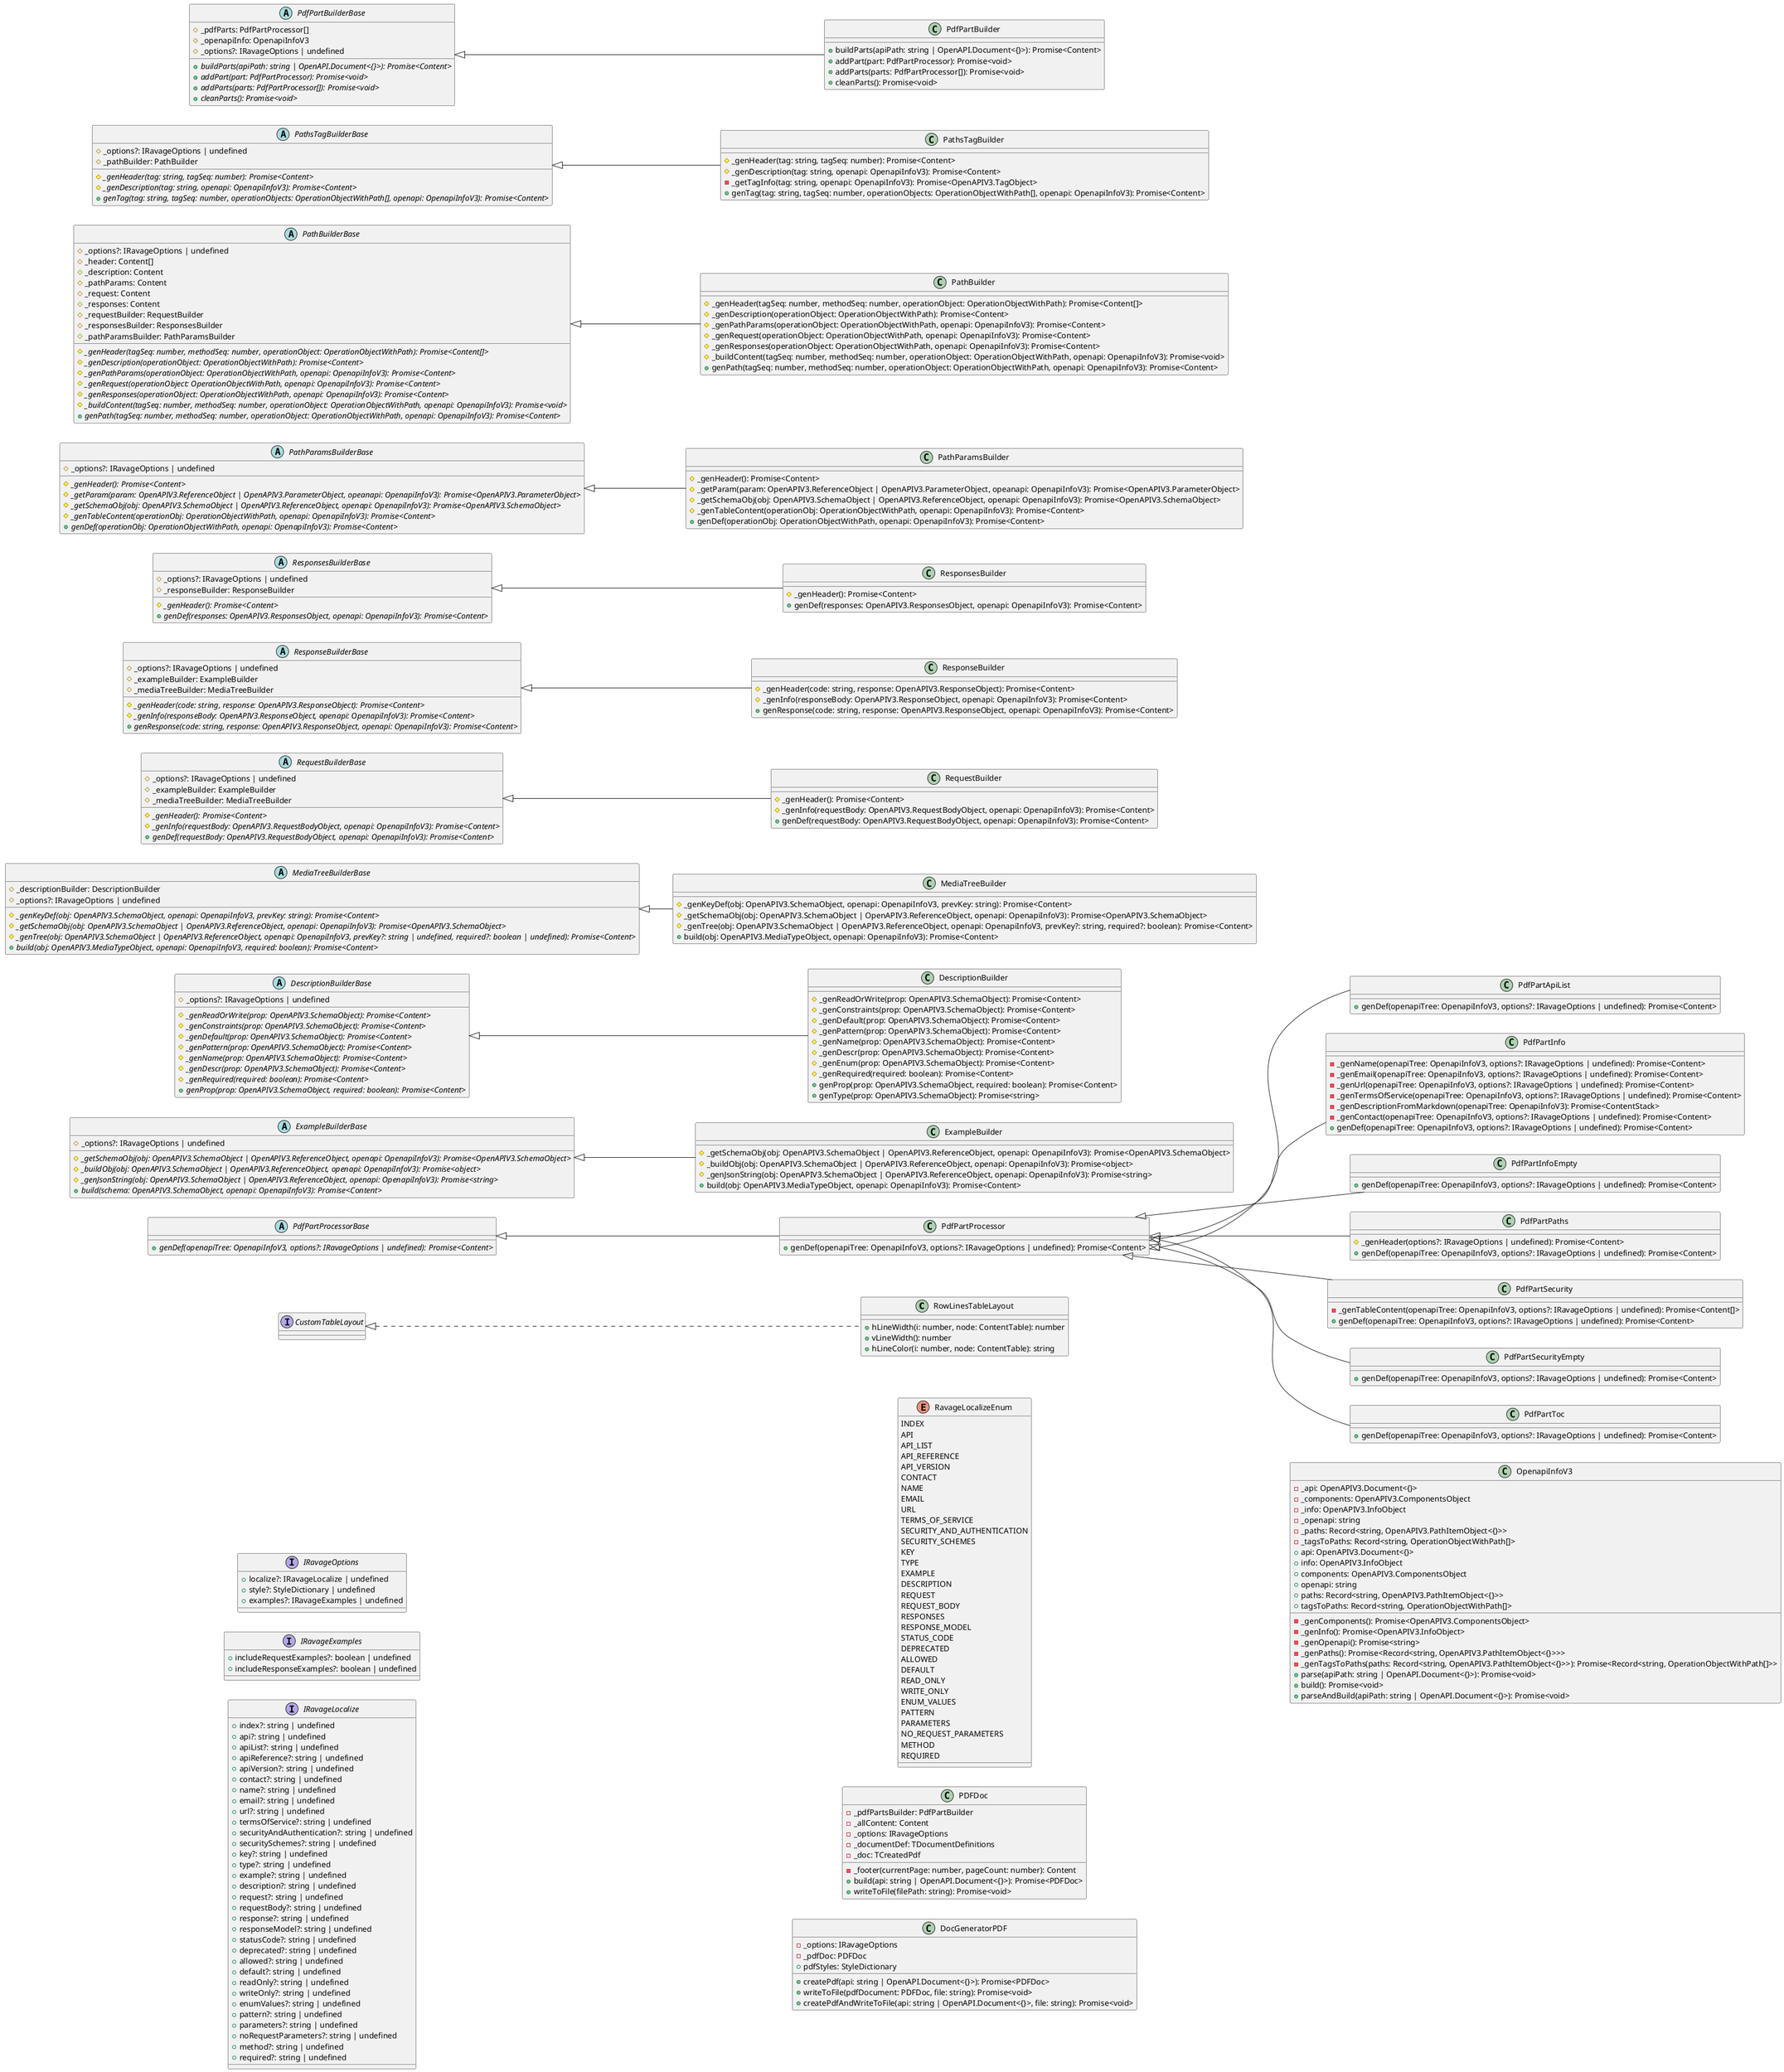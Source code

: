 @startuml
left to right direction
class RowLinesTableLayout implements CustomTableLayout {
    +hLineWidth(i: number, node: ContentTable): number
    +vLineWidth(): number
    +hLineColor(i: number, node: ContentTable): string
}
interface IRavageOptions {
    +localize?: IRavageLocalize | undefined
    +style?: StyleDictionary | undefined
    +examples?: IRavageExamples | undefined
}
interface IRavageExamples {
    +includeRequestExamples?: boolean | undefined
    +includeResponseExamples?: boolean | undefined
}
interface IRavageLocalize {
    +index?: string | undefined
    +api?: string | undefined
    +apiList?: string | undefined
    +apiReference?: string | undefined
    +apiVersion?: string | undefined
    +contact?: string | undefined
    +name?: string | undefined
    +email?: string | undefined
    +url?: string | undefined
    +termsOfService?: string | undefined
    +securityAndAuthentication?: string | undefined
    +securitySchemes?: string | undefined
    +key?: string | undefined
    +type?: string | undefined
    +example?: string | undefined
    +description?: string | undefined
    +request?: string | undefined
    +requestBody?: string | undefined
    +response?: string | undefined
    +responseModel?: string | undefined
    +statusCode?: string | undefined
    +deprecated?: string | undefined
    +allowed?: string | undefined
    +default?: string | undefined
    +readOnly?: string | undefined
    +writeOnly?: string | undefined
    +enumValues?: string | undefined
    +pattern?: string | undefined
    +parameters?: string | undefined
    +noRequestParameters?: string | undefined
    +method?: string | undefined
    +required?: string | undefined
}
abstract class PdfPartProcessorBase {
    +{abstract} genDef(openapiTree: OpenapiInfoV3, options?: IRavageOptions | undefined): Promise<Content>
}
class PdfPartProcessor extends PdfPartProcessorBase {
    +genDef(openapiTree: OpenapiInfoV3, options?: IRavageOptions | undefined): Promise<Content>
}
enum RavageLocalizeEnum {
    INDEX
    API
    API_LIST
    API_REFERENCE
    API_VERSION
    CONTACT
    NAME
    EMAIL
    URL
    TERMS_OF_SERVICE
    SECURITY_AND_AUTHENTICATION
    SECURITY_SCHEMES
    KEY
    TYPE
    EXAMPLE
    DESCRIPTION
    REQUEST
    REQUEST_BODY
    RESPONSES
    RESPONSE_MODEL
    STATUS_CODE
    DEPRECATED
    ALLOWED
    DEFAULT
    READ_ONLY
    WRITE_ONLY
    ENUM_VALUES
    PATTERN
    PARAMETERS
    NO_REQUEST_PARAMETERS
    METHOD
    REQUIRED
}
class PdfPartApiList extends PdfPartProcessor {
    +genDef(openapiTree: OpenapiInfoV3, options?: IRavageOptions | undefined): Promise<Content>
}
class PdfPartInfo extends PdfPartProcessor {
    -_genName(openapiTree: OpenapiInfoV3, options?: IRavageOptions | undefined): Promise<Content>
    -_genEmail(openapiTree: OpenapiInfoV3, options?: IRavageOptions | undefined): Promise<Content>
    -_genUrl(openapiTree: OpenapiInfoV3, options?: IRavageOptions | undefined): Promise<Content>
    -_genTermsOfService(openapiTree: OpenapiInfoV3, options?: IRavageOptions | undefined): Promise<Content>
    -_genDescriptionFromMarkdown(openapiTree: OpenapiInfoV3): Promise<ContentStack>
    -_genContact(openapiTree: OpenapiInfoV3, options?: IRavageOptions | undefined): Promise<Content>
    +genDef(openapiTree: OpenapiInfoV3, options?: IRavageOptions | undefined): Promise<Content>
}
class PdfPartInfoEmpty extends PdfPartProcessor {
    +genDef(openapiTree: OpenapiInfoV3, options?: IRavageOptions | undefined): Promise<Content>
}
abstract class ExampleBuilderBase {
    #_options?: IRavageOptions | undefined
    #{abstract} _getSchemaObj(obj: OpenAPIV3.SchemaObject | OpenAPIV3.ReferenceObject, openapi: OpenapiInfoV3): Promise<OpenAPIV3.SchemaObject>
    #{abstract} _buildObj(obj: OpenAPIV3.SchemaObject | OpenAPIV3.ReferenceObject, openapi: OpenapiInfoV3): Promise<object>
    #{abstract} _genJsonString(obj: OpenAPIV3.SchemaObject | OpenAPIV3.ReferenceObject, openapi: OpenapiInfoV3): Promise<string>
    +{abstract} build(schema: OpenAPIV3.SchemaObject, openapi: OpenapiInfoV3): Promise<Content>
}
class ExampleBuilder extends ExampleBuilderBase {
    #_getSchemaObj(obj: OpenAPIV3.SchemaObject | OpenAPIV3.ReferenceObject, openapi: OpenapiInfoV3): Promise<OpenAPIV3.SchemaObject>
    #_buildObj(obj: OpenAPIV3.SchemaObject | OpenAPIV3.ReferenceObject, openapi: OpenapiInfoV3): Promise<object>
    #_genJsonString(obj: OpenAPIV3.SchemaObject | OpenAPIV3.ReferenceObject, openapi: OpenapiInfoV3): Promise<string>
    +build(obj: OpenAPIV3.MediaTypeObject, openapi: OpenapiInfoV3): Promise<Content>
}
abstract class DescriptionBuilderBase {
    #_options?: IRavageOptions | undefined
    #{abstract} _genReadOrWrite(prop: OpenAPIV3.SchemaObject): Promise<Content>
    #{abstract} _genConstraints(prop: OpenAPIV3.SchemaObject): Promise<Content>
    #{abstract} _genDefault(prop: OpenAPIV3.SchemaObject): Promise<Content>
    #{abstract} _genPattern(prop: OpenAPIV3.SchemaObject): Promise<Content>
    #{abstract} _genName(prop: OpenAPIV3.SchemaObject): Promise<Content>
    #{abstract} _genDescr(prop: OpenAPIV3.SchemaObject): Promise<Content>
    #{abstract} _genRequired(required: boolean): Promise<Content>
    +{abstract} genProp(prop: OpenAPIV3.SchemaObject, required: boolean): Promise<Content>
}
class DescriptionBuilder extends DescriptionBuilderBase {
    #_genReadOrWrite(prop: OpenAPIV3.SchemaObject): Promise<Content>
    #_genConstraints(prop: OpenAPIV3.SchemaObject): Promise<Content>
    #_genDefault(prop: OpenAPIV3.SchemaObject): Promise<Content>
    #_genPattern(prop: OpenAPIV3.SchemaObject): Promise<Content>
    #_genName(prop: OpenAPIV3.SchemaObject): Promise<Content>
    #_genDescr(prop: OpenAPIV3.SchemaObject): Promise<Content>
    #_genEnum(prop: OpenAPIV3.SchemaObject): Promise<Content>
    #_genRequired(required: boolean): Promise<Content>
    +genProp(prop: OpenAPIV3.SchemaObject, required: boolean): Promise<Content>
    +genType(prop: OpenAPIV3.SchemaObject): Promise<string>
}
abstract class MediaTreeBuilderBase {
    #_descriptionBuilder: DescriptionBuilder
    #_options?: IRavageOptions | undefined
    #{abstract} _genKeyDef(obj: OpenAPIV3.SchemaObject, openapi: OpenapiInfoV3, prevKey: string): Promise<Content>
    #{abstract} _getSchemaObj(obj: OpenAPIV3.SchemaObject | OpenAPIV3.ReferenceObject, openapi: OpenapiInfoV3): Promise<OpenAPIV3.SchemaObject>
    #{abstract} _genTree(obj: OpenAPIV3.SchemaObject | OpenAPIV3.ReferenceObject, openapi: OpenapiInfoV3, prevKey?: string | undefined, required?: boolean | undefined): Promise<Content>
    +{abstract} build(obj: OpenAPIV3.MediaTypeObject, openapi: OpenapiInfoV3, required: boolean): Promise<Content>
}
class MediaTreeBuilder extends MediaTreeBuilderBase {
    #_genKeyDef(obj: OpenAPIV3.SchemaObject, openapi: OpenapiInfoV3, prevKey: string): Promise<Content>
    #_getSchemaObj(obj: OpenAPIV3.SchemaObject | OpenAPIV3.ReferenceObject, openapi: OpenapiInfoV3): Promise<OpenAPIV3.SchemaObject>
    #_genTree(obj: OpenAPIV3.SchemaObject | OpenAPIV3.ReferenceObject, openapi: OpenapiInfoV3, prevKey?: string, required?: boolean): Promise<Content>
    +build(obj: OpenAPIV3.MediaTypeObject, openapi: OpenapiInfoV3): Promise<Content>
}
abstract class RequestBuilderBase {
    #_options?: IRavageOptions | undefined
    #_exampleBuilder: ExampleBuilder
    #_mediaTreeBuilder: MediaTreeBuilder
    #{abstract} _genHeader(): Promise<Content>
    #{abstract} _genInfo(requestBody: OpenAPIV3.RequestBodyObject, openapi: OpenapiInfoV3): Promise<Content>
    +{abstract} genDef(requestBody: OpenAPIV3.RequestBodyObject, openapi: OpenapiInfoV3): Promise<Content>
}
class RequestBuilder extends RequestBuilderBase {
    #_genHeader(): Promise<Content>
    #_genInfo(requestBody: OpenAPIV3.RequestBodyObject, openapi: OpenapiInfoV3): Promise<Content>
    +genDef(requestBody: OpenAPIV3.RequestBodyObject, openapi: OpenapiInfoV3): Promise<Content>
}
abstract class ResponseBuilderBase {
    #_options?: IRavageOptions | undefined
    #_exampleBuilder: ExampleBuilder
    #_mediaTreeBuilder: MediaTreeBuilder
    #{abstract} _genHeader(code: string, response: OpenAPIV3.ResponseObject): Promise<Content>
    #{abstract} _genInfo(responseBody: OpenAPIV3.ResponseObject, openapi: OpenapiInfoV3): Promise<Content>
    +{abstract} genResponse(code: string, response: OpenAPIV3.ResponseObject, openapi: OpenapiInfoV3): Promise<Content>
}
class ResponseBuilder extends ResponseBuilderBase {
    #_genHeader(code: string, response: OpenAPIV3.ResponseObject): Promise<Content>
    #_genInfo(responseBody: OpenAPIV3.ResponseObject, openapi: OpenapiInfoV3): Promise<Content>
    +genResponse(code: string, response: OpenAPIV3.ResponseObject, openapi: OpenapiInfoV3): Promise<Content>
}
abstract class ResponsesBuilderBase {
    #_options?: IRavageOptions | undefined
    #_responseBuilder: ResponseBuilder
    #{abstract} _genHeader(): Promise<Content>
    +{abstract} genDef(responses: OpenAPIV3.ResponsesObject, openapi: OpenapiInfoV3): Promise<Content>
}
class ResponsesBuilder extends ResponsesBuilderBase {
    #_genHeader(): Promise<Content>
    +genDef(responses: OpenAPIV3.ResponsesObject, openapi: OpenapiInfoV3): Promise<Content>
}
abstract class PathParamsBuilderBase {
    #_options?: IRavageOptions | undefined
    #{abstract} _genHeader(): Promise<Content>
    #{abstract} _getParam(param: OpenAPIV3.ReferenceObject | OpenAPIV3.ParameterObject, opeanapi: OpenapiInfoV3): Promise<OpenAPIV3.ParameterObject>
    #{abstract} _getSchemaObj(obj: OpenAPIV3.SchemaObject | OpenAPIV3.ReferenceObject, openapi: OpenapiInfoV3): Promise<OpenAPIV3.SchemaObject>
    #{abstract} _genTableContent(operationObj: OperationObjectWithPath, openapi: OpenapiInfoV3): Promise<Content>
    +{abstract} genDef(operationObj: OperationObjectWithPath, openapi: OpenapiInfoV3): Promise<Content>
}
class PathParamsBuilder extends PathParamsBuilderBase {
    #_genHeader(): Promise<Content>
    #_getParam(param: OpenAPIV3.ReferenceObject | OpenAPIV3.ParameterObject, opeanapi: OpenapiInfoV3): Promise<OpenAPIV3.ParameterObject>
    #_getSchemaObj(obj: OpenAPIV3.SchemaObject | OpenAPIV3.ReferenceObject, openapi: OpenapiInfoV3): Promise<OpenAPIV3.SchemaObject>
    #_genTableContent(operationObj: OperationObjectWithPath, openapi: OpenapiInfoV3): Promise<Content>
    +genDef(operationObj: OperationObjectWithPath, openapi: OpenapiInfoV3): Promise<Content>
}
abstract class PathBuilderBase {
    #_options?: IRavageOptions | undefined
    #_header: Content[]
    #_description: Content
    #_pathParams: Content
    #_request: Content
    #_responses: Content
    #_requestBuilder: RequestBuilder
    #_responsesBuilder: ResponsesBuilder
    #_pathParamsBuilder: PathParamsBuilder
    #{abstract} _genHeader(tagSeq: number, methodSeq: number, operationObject: OperationObjectWithPath): Promise<Content[]>
    #{abstract} _genDescription(operationObject: OperationObjectWithPath): Promise<Content>
    #{abstract} _genPathParams(operationObject: OperationObjectWithPath, openapi: OpenapiInfoV3): Promise<Content>
    #{abstract} _genRequest(operationObject: OperationObjectWithPath, openapi: OpenapiInfoV3): Promise<Content>
    #{abstract} _genResponses(operationObject: OperationObjectWithPath, openapi: OpenapiInfoV3): Promise<Content>
    #{abstract} _buildContent(tagSeq: number, methodSeq: number, operationObject: OperationObjectWithPath, openapi: OpenapiInfoV3): Promise<void>
    +{abstract} genPath(tagSeq: number, methodSeq: number, operationObject: OperationObjectWithPath, openapi: OpenapiInfoV3): Promise<Content>
}
class PathBuilder extends PathBuilderBase {
    #_genHeader(tagSeq: number, methodSeq: number, operationObject: OperationObjectWithPath): Promise<Content[]>
    #_genDescription(operationObject: OperationObjectWithPath): Promise<Content>
    #_genPathParams(operationObject: OperationObjectWithPath, openapi: OpenapiInfoV3): Promise<Content>
    #_genRequest(operationObject: OperationObjectWithPath, openapi: OpenapiInfoV3): Promise<Content>
    #_genResponses(operationObject: OperationObjectWithPath, openapi: OpenapiInfoV3): Promise<Content>
    #_buildContent(tagSeq: number, methodSeq: number, operationObject: OperationObjectWithPath, openapi: OpenapiInfoV3): Promise<void>
    +genPath(tagSeq: number, methodSeq: number, operationObject: OperationObjectWithPath, openapi: OpenapiInfoV3): Promise<Content>
}
abstract class PathsTagBuilderBase {
    #_options?: IRavageOptions | undefined
    #_pathBuilder: PathBuilder
    #{abstract} _genHeader(tag: string, tagSeq: number): Promise<Content>
    #{abstract} _genDescription(tag: string, openapi: OpenapiInfoV3): Promise<Content>
    +{abstract} genTag(tag: string, tagSeq: number, operationObjects: OperationObjectWithPath[], openapi: OpenapiInfoV3): Promise<Content>
}
class PathsTagBuilder extends PathsTagBuilderBase {
    #_genHeader(tag: string, tagSeq: number): Promise<Content>
    #_genDescription(tag: string, openapi: OpenapiInfoV3): Promise<Content>
    -_getTagInfo(tag: string, openapi: OpenapiInfoV3): Promise<OpenAPIV3.TagObject>
    +genTag(tag: string, tagSeq: number, operationObjects: OperationObjectWithPath[], openapi: OpenapiInfoV3): Promise<Content>
}
class PdfPartPaths extends PdfPartProcessor {
    #_genHeader(options?: IRavageOptions | undefined): Promise<Content>
    +genDef(openapiTree: OpenapiInfoV3, options?: IRavageOptions | undefined): Promise<Content>
}
class PdfPartSecurity extends PdfPartProcessor {
    -_genTableContent(openapiTree: OpenapiInfoV3, options?: IRavageOptions | undefined): Promise<Content[]>
    +genDef(openapiTree: OpenapiInfoV3, options?: IRavageOptions | undefined): Promise<Content>
}
class PdfPartSecurityEmpty extends PdfPartProcessor {
    +genDef(openapiTree: OpenapiInfoV3, options?: IRavageOptions | undefined): Promise<Content>
}
class PdfPartToc extends PdfPartProcessor {
    +genDef(openapiTree: OpenapiInfoV3, options?: IRavageOptions | undefined): Promise<Content>
}
abstract class PdfPartBuilderBase {
    #_pdfParts: PdfPartProcessor[]
    #_openapiInfo: OpenapiInfoV3
    #_options?: IRavageOptions | undefined
    +{abstract} buildParts(apiPath: string | OpenAPI.Document<{}>): Promise<Content>
    +{abstract} addPart(part: PdfPartProcessor): Promise<void>
    +{abstract} addParts(parts: PdfPartProcessor[]): Promise<void>
    +{abstract} cleanParts(): Promise<void>
}
class PdfPartBuilder extends PdfPartBuilderBase {
    +buildParts(apiPath: string | OpenAPI.Document<{}>): Promise<Content>
    +addPart(part: PdfPartProcessor): Promise<void>
    +addParts(parts: PdfPartProcessor[]): Promise<void>
    +cleanParts(): Promise<void>
}
class PDFDoc {
    -_pdfPartsBuilder: PdfPartBuilder
    -_allContent: Content
    -_options: IRavageOptions
    -_documentDef: TDocumentDefinitions
    -_doc: TCreatedPdf
    -_footer(currentPage: number, pageCount: number): Content
    +build(api: string | OpenAPI.Document<{}>): Promise<PDFDoc>
    +writeToFile(filePath: string): Promise<void>
}
class DocGeneratorPDF {
    -_options: IRavageOptions
    -_pdfDoc: PDFDoc
    +pdfStyles: StyleDictionary
    +createPdf(api: string | OpenAPI.Document<{}>): Promise<PDFDoc>
    +writeToFile(pdfDocument: PDFDoc, file: string): Promise<void>
    +createPdfAndWriteToFile(api: string | OpenAPI.Document<{}>, file: string): Promise<void>
}
class OpenapiInfoV3 {
    -_api: OpenAPIV3.Document<{}>
    -_components: OpenAPIV3.ComponentsObject
    -_info: OpenAPIV3.InfoObject
    -_openapi: string
    -_paths: Record<string, OpenAPIV3.PathItemObject<{}>>
    -_tagsToPaths: Record<string, OperationObjectWithPath[]>
    -_genComponents(): Promise<OpenAPIV3.ComponentsObject>
    -_genInfo(): Promise<OpenAPIV3.InfoObject>
    -_genOpenapi(): Promise<string>
    -_genPaths(): Promise<Record<string, OpenAPIV3.PathItemObject<{}>>>
    +api: OpenAPIV3.Document<{}>
    +info: OpenAPIV3.InfoObject
    +components: OpenAPIV3.ComponentsObject
    +openapi: string
    +paths: Record<string, OpenAPIV3.PathItemObject<{}>>
    +tagsToPaths: Record<string, OperationObjectWithPath[]>
    -_genTagsToPaths(paths: Record<string, OpenAPIV3.PathItemObject<{}>>): Promise<Record<string, OperationObjectWithPath[]>>
    +parse(apiPath: string | OpenAPI.Document<{}>): Promise<void>
    +build(): Promise<void>
    +parseAndBuild(apiPath: string | OpenAPI.Document<{}>): Promise<void>
}
@enduml
